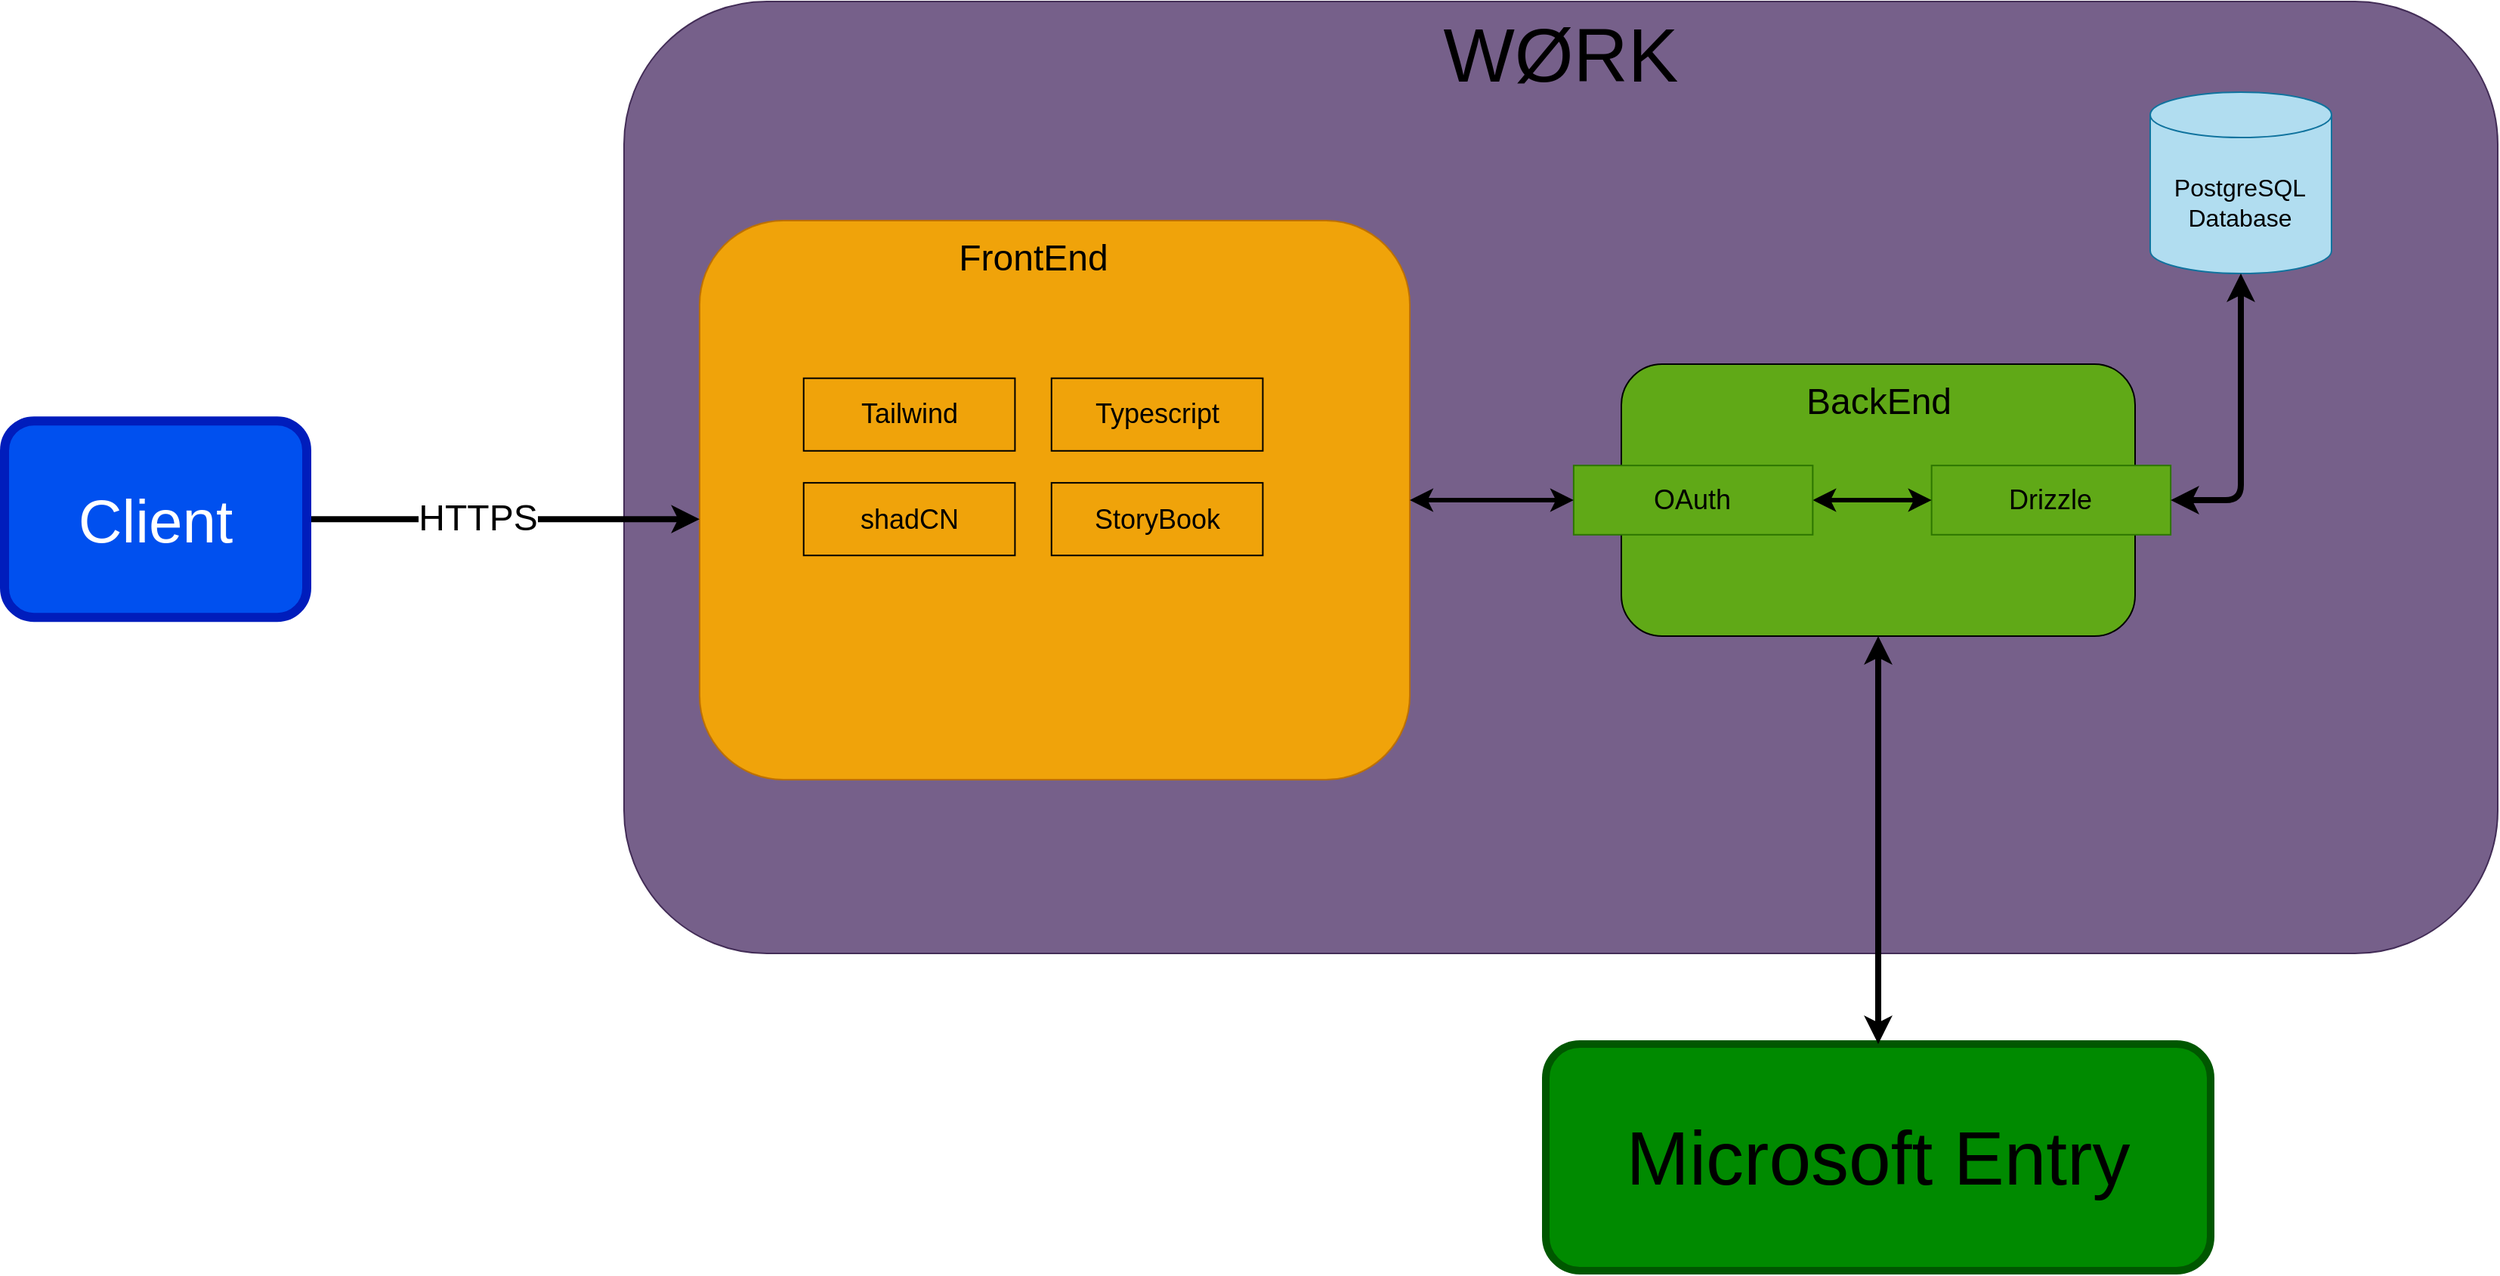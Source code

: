 <mxfile version="26.2.14">
  <diagram name="Page-1" id="isaT6t9z6ES3jZLIkBxj">
    <mxGraphModel dx="2864" dy="2282" grid="1" gridSize="10" guides="1" tooltips="1" connect="1" arrows="1" fold="1" page="1" pageScale="1" pageWidth="827" pageHeight="1169" math="0" shadow="0">
      <root>
        <mxCell id="0" />
        <mxCell id="1" parent="0" />
        <mxCell id="PjNd62AcVg_CB7KNAmyy-5" value="" style="rounded=1;whiteSpace=wrap;html=1;fillColor=#76608a;fontColor=#ffffff;strokeColor=#432D57;gradientColor=none;" vertex="1" parent="1">
          <mxGeometry x="40" y="-110" width="1240" height="630" as="geometry" />
        </mxCell>
        <mxCell id="skBtIDMqRv2-efc8mHkd-3" value="&lt;font style=&quot;font-size: 50px;&quot;&gt;WØRK&lt;/font&gt;" style="text;html=1;strokeColor=none;fillColor=none;align=center;verticalAlign=middle;whiteSpace=wrap;rounded=0;" parent="1" vertex="1">
          <mxGeometry x="580" y="-110" width="160" height="70" as="geometry" />
        </mxCell>
        <mxCell id="skBtIDMqRv2-efc8mHkd-6" value="" style="group;fillColor=#f0a30a;strokeColor=light-dark(#BD7000,#FFFFFF);fontColor=#000000;rounded=1;" parent="1" vertex="1" connectable="0">
          <mxGeometry x="90" y="35" width="470" height="370" as="geometry" />
        </mxCell>
        <mxCell id="skBtIDMqRv2-efc8mHkd-8" value="&lt;font style=&quot;font-size: 24px;&quot;&gt;FrontEnd&lt;/font&gt;" style="text;html=1;strokeColor=none;fillColor=none;align=center;verticalAlign=middle;whiteSpace=wrap;rounded=0;" parent="skBtIDMqRv2-efc8mHkd-6" vertex="1">
          <mxGeometry x="165.6" y="14.219" width="110.4" height="21.627" as="geometry" />
        </mxCell>
        <mxCell id="PjNd62AcVg_CB7KNAmyy-85" value="" style="group" vertex="1" connectable="0" parent="skBtIDMqRv2-efc8mHkd-6">
          <mxGeometry x="232.887" y="92.325" width="139.84" height="72.078" as="geometry" />
        </mxCell>
        <mxCell id="PjNd62AcVg_CB7KNAmyy-86" value="" style="rounded=0;whiteSpace=wrap;html=1;fillColor=none;" vertex="1" parent="PjNd62AcVg_CB7KNAmyy-85">
          <mxGeometry y="12.013" width="139.84" height="48.052" as="geometry" />
        </mxCell>
        <mxCell id="PjNd62AcVg_CB7KNAmyy-87" value="&lt;font style=&quot;font-size: 18px;&quot;&gt;Typescript&lt;/font&gt;" style="text;html=1;strokeColor=none;fillColor=none;align=center;verticalAlign=middle;whiteSpace=wrap;rounded=0;" vertex="1" parent="PjNd62AcVg_CB7KNAmyy-85">
          <mxGeometry x="9.989" width="119.863" height="72.078" as="geometry" />
        </mxCell>
        <mxCell id="PjNd62AcVg_CB7KNAmyy-82" value="" style="group" vertex="1" connectable="0" parent="skBtIDMqRv2-efc8mHkd-6">
          <mxGeometry x="68.866" y="92.325" width="139.84" height="72.078" as="geometry" />
        </mxCell>
        <mxCell id="PjNd62AcVg_CB7KNAmyy-83" value="" style="rounded=0;whiteSpace=wrap;html=1;fillColor=none;" vertex="1" parent="PjNd62AcVg_CB7KNAmyy-82">
          <mxGeometry y="12.013" width="139.84" height="48.052" as="geometry" />
        </mxCell>
        <mxCell id="PjNd62AcVg_CB7KNAmyy-84" value="&lt;font style=&quot;font-size: 18px;&quot;&gt;Tailwind&lt;/font&gt;" style="text;html=1;strokeColor=none;fillColor=none;align=center;verticalAlign=middle;whiteSpace=wrap;rounded=0;" vertex="1" parent="PjNd62AcVg_CB7KNAmyy-82">
          <mxGeometry x="9.989" width="119.863" height="72.078" as="geometry" />
        </mxCell>
        <mxCell id="PjNd62AcVg_CB7KNAmyy-79" value="" style="group" vertex="1" connectable="0" parent="skBtIDMqRv2-efc8mHkd-6">
          <mxGeometry x="68.866" y="161.546" width="139.84" height="72.078" as="geometry" />
        </mxCell>
        <mxCell id="PjNd62AcVg_CB7KNAmyy-80" value="" style="rounded=0;whiteSpace=wrap;html=1;fillColor=none;" vertex="1" parent="PjNd62AcVg_CB7KNAmyy-79">
          <mxGeometry y="12.013" width="139.84" height="48.052" as="geometry" />
        </mxCell>
        <mxCell id="PjNd62AcVg_CB7KNAmyy-81" value="&lt;div&gt;&lt;font style=&quot;font-size: 18px;&quot;&gt;shadCN&lt;/font&gt;&lt;/div&gt;" style="text;html=1;strokeColor=none;fillColor=none;align=center;verticalAlign=middle;whiteSpace=wrap;rounded=0;" vertex="1" parent="PjNd62AcVg_CB7KNAmyy-79">
          <mxGeometry x="9.989" width="119.863" height="72.078" as="geometry" />
        </mxCell>
        <mxCell id="PjNd62AcVg_CB7KNAmyy-88" value="" style="group" vertex="1" connectable="0" parent="skBtIDMqRv2-efc8mHkd-6">
          <mxGeometry x="232.887" y="161.549" width="139.84" height="72.078" as="geometry" />
        </mxCell>
        <mxCell id="PjNd62AcVg_CB7KNAmyy-89" value="" style="rounded=0;whiteSpace=wrap;html=1;fillColor=none;" vertex="1" parent="PjNd62AcVg_CB7KNAmyy-88">
          <mxGeometry y="12.013" width="139.84" height="48.052" as="geometry" />
        </mxCell>
        <mxCell id="PjNd62AcVg_CB7KNAmyy-90" value="&lt;font style=&quot;font-size: 18px;&quot;&gt;StoryBook&lt;/font&gt;" style="text;html=1;strokeColor=none;fillColor=none;align=center;verticalAlign=middle;whiteSpace=wrap;rounded=0;" vertex="1" parent="PjNd62AcVg_CB7KNAmyy-88">
          <mxGeometry x="9.989" width="119.863" height="72.078" as="geometry" />
        </mxCell>
        <mxCell id="PjNd62AcVg_CB7KNAmyy-108" value="" style="rounded=0;whiteSpace=wrap;html=1;fillColor=none;strokeColor=none;" vertex="1" parent="skBtIDMqRv2-efc8mHkd-6">
          <mxGeometry x="430" y="130" width="40" height="110" as="geometry" />
        </mxCell>
        <mxCell id="PjNd62AcVg_CB7KNAmyy-110" value="" style="rounded=0;whiteSpace=wrap;html=1;fillColor=none;strokeColor=none;" vertex="1" parent="skBtIDMqRv2-efc8mHkd-6">
          <mxGeometry y="142.58" width="40" height="110" as="geometry" />
        </mxCell>
        <mxCell id="PjNd62AcVg_CB7KNAmyy-4" value="&lt;font style=&quot;font-size: 50px; color: light-dark(rgb(0, 0, 0), rgb(255, 255, 255));&quot;&gt;Microsoft Entry&lt;/font&gt;" style="rounded=1;whiteSpace=wrap;html=1;fillColor=#008a00;strokeColor=#005700;fontColor=#ffffff;strokeWidth=5;" vertex="1" parent="1">
          <mxGeometry x="650" y="580" width="440" height="150" as="geometry" />
        </mxCell>
        <mxCell id="PjNd62AcVg_CB7KNAmyy-7" value="" style="group;fillColor=#60a917;strokeColor=default;fontColor=#ffffff;rounded=1;" vertex="1" connectable="0" parent="1">
          <mxGeometry x="700" y="130" width="340" height="180" as="geometry" />
        </mxCell>
        <mxCell id="PjNd62AcVg_CB7KNAmyy-32" value="" style="group" vertex="1" connectable="0" parent="PjNd62AcVg_CB7KNAmyy-7">
          <mxGeometry x="73.181" y="35.998" width="123.597" height="68.727" as="geometry" />
        </mxCell>
        <mxCell id="PjNd62AcVg_CB7KNAmyy-16" value="&lt;font style=&quot;font-size: 24px;&quot;&gt;BackEnd&lt;/font&gt;" style="text;html=1;strokeColor=none;fillColor=none;align=center;verticalAlign=middle;whiteSpace=wrap;rounded=0;" vertex="1" parent="PjNd62AcVg_CB7KNAmyy-7">
          <mxGeometry x="126.677" y="17.997" width="86.655" height="14.73" as="geometry" />
        </mxCell>
        <mxCell id="PjNd62AcVg_CB7KNAmyy-33" value="&lt;font style=&quot;font-size: 18px; color: light-dark(rgb(0, 0, 0), rgb(255, 255, 255));&quot;&gt;Drizzle&lt;/font&gt;" style="rounded=0;whiteSpace=wrap;html=1;fillColor=#60a917;direction=east;strokeColor=light-dark(#2D7600,#FFFFFF);fontColor=#ffffff;" vertex="1" parent="PjNd62AcVg_CB7KNAmyy-7">
          <mxGeometry x="205.33" y="67.086" width="158.223" height="45.819" as="geometry" />
        </mxCell>
        <mxCell id="PjNd62AcVg_CB7KNAmyy-97" style="edgeStyle=orthogonalEdgeStyle;rounded=0;orthogonalLoop=1;jettySize=auto;html=1;exitX=1;exitY=0.5;exitDx=0;exitDy=0;entryX=0;entryY=0.5;entryDx=0;entryDy=0;startArrow=classic;startFill=1;strokeWidth=3;" edge="1" parent="PjNd62AcVg_CB7KNAmyy-7" source="PjNd62AcVg_CB7KNAmyy-95" target="PjNd62AcVg_CB7KNAmyy-33">
          <mxGeometry relative="1" as="geometry" />
        </mxCell>
        <mxCell id="PjNd62AcVg_CB7KNAmyy-95" value="&lt;font style=&quot;color: light-dark(rgb(0, 0, 0), rgb(255, 255, 255)); font-size: 18px;&quot;&gt;OAuth&lt;/font&gt;" style="rounded=0;whiteSpace=wrap;html=1;fillColor=#60a917;direction=east;strokeColor=light-dark(#2D7600,#FFFFFF);fontColor=#ffffff;" vertex="1" parent="PjNd62AcVg_CB7KNAmyy-7">
          <mxGeometry x="-31.55" y="67.086" width="158.223" height="45.819" as="geometry" />
        </mxCell>
        <mxCell id="PjNd62AcVg_CB7KNAmyy-101" value="" style="rounded=0;whiteSpace=wrap;html=1;fillColor=none;fontColor=#ffffff;strokeColor=none;" vertex="1" parent="PjNd62AcVg_CB7KNAmyy-7">
          <mxGeometry x="110" y="120" width="120" height="60" as="geometry" />
        </mxCell>
        <mxCell id="skBtIDMqRv2-efc8mHkd-22" value="" style="group" parent="1" vertex="1" connectable="0">
          <mxGeometry x="1050" y="-50" width="120" height="120" as="geometry" />
        </mxCell>
        <mxCell id="skBtIDMqRv2-efc8mHkd-23" value="" style="shape=cylinder3;whiteSpace=wrap;html=1;boundedLbl=1;backgroundOutline=1;size=15;fillColor=#b1ddf0;strokeColor=#10739e;" parent="skBtIDMqRv2-efc8mHkd-22" vertex="1">
          <mxGeometry width="120" height="120" as="geometry" />
        </mxCell>
        <mxCell id="skBtIDMqRv2-efc8mHkd-24" value="PostgreSQL&lt;br&gt;Database" style="text;html=1;strokeColor=none;fillColor=none;align=center;verticalAlign=middle;whiteSpace=wrap;rounded=0;fontSize=16;" parent="skBtIDMqRv2-efc8mHkd-22" vertex="1">
          <mxGeometry x="19.379" y="60" width="81.242" height="26.142" as="geometry" />
        </mxCell>
        <mxCell id="PjNd62AcVg_CB7KNAmyy-93" style="edgeStyle=orthogonalEdgeStyle;rounded=1;orthogonalLoop=1;jettySize=auto;html=1;exitX=1;exitY=0.5;exitDx=0;exitDy=0;entryX=0.5;entryY=1;entryDx=0;entryDy=0;entryPerimeter=0;startArrow=classic;startFill=1;strokeWidth=4;curved=0;" edge="1" parent="1" source="PjNd62AcVg_CB7KNAmyy-33" target="skBtIDMqRv2-efc8mHkd-23">
          <mxGeometry relative="1" as="geometry" />
        </mxCell>
        <mxCell id="PjNd62AcVg_CB7KNAmyy-102" style="edgeStyle=orthogonalEdgeStyle;rounded=0;orthogonalLoop=1;jettySize=auto;html=1;strokeWidth=4;startArrow=classic;startFill=1;shadow=0;flowAnimation=0;curved=1;exitX=0.5;exitY=1;exitDx=0;exitDy=0;" edge="1" parent="1" source="PjNd62AcVg_CB7KNAmyy-101" target="PjNd62AcVg_CB7KNAmyy-4">
          <mxGeometry relative="1" as="geometry">
            <mxPoint x="340" y="370" as="sourcePoint" />
          </mxGeometry>
        </mxCell>
        <mxCell id="PjNd62AcVg_CB7KNAmyy-104" style="edgeStyle=orthogonalEdgeStyle;rounded=1;orthogonalLoop=1;jettySize=auto;html=1;strokeWidth=4;entryX=0;entryY=0.5;entryDx=0;entryDy=0;curved=0;" edge="1" parent="1" source="PjNd62AcVg_CB7KNAmyy-103" target="PjNd62AcVg_CB7KNAmyy-110">
          <mxGeometry relative="1" as="geometry">
            <mxPoint x="100" y="220" as="targetPoint" />
          </mxGeometry>
        </mxCell>
        <mxCell id="PjNd62AcVg_CB7KNAmyy-105" value="&lt;font style=&quot;font-size: 24px;&quot;&gt;HTTPS&lt;/font&gt;" style="edgeLabel;html=1;align=center;verticalAlign=middle;resizable=0;points=[];" vertex="1" connectable="0" parent="PjNd62AcVg_CB7KNAmyy-104">
          <mxGeometry x="-0.132" y="1" relative="1" as="geometry">
            <mxPoint as="offset" />
          </mxGeometry>
        </mxCell>
        <mxCell id="PjNd62AcVg_CB7KNAmyy-103" value="&lt;font style=&quot;font-size: 40px;&quot;&gt;Client&lt;/font&gt;" style="rounded=1;whiteSpace=wrap;html=1;fillColor=#0050ef;fontColor=#ffffff;strokeColor=#001DBC;glass=0;shadow=0;strokeWidth=6;fillStyle=auto;" vertex="1" parent="1">
          <mxGeometry x="-370" y="167.58" width="200" height="130" as="geometry" />
        </mxCell>
        <mxCell id="PjNd62AcVg_CB7KNAmyy-109" style="edgeStyle=orthogonalEdgeStyle;rounded=1;orthogonalLoop=1;jettySize=auto;html=1;exitX=1;exitY=0.5;exitDx=0;exitDy=0;entryX=0;entryY=0.5;entryDx=0;entryDy=0;startArrow=classic;startFill=1;strokeWidth=3;curved=0;" edge="1" parent="1" source="PjNd62AcVg_CB7KNAmyy-108" target="PjNd62AcVg_CB7KNAmyy-95">
          <mxGeometry relative="1" as="geometry" />
        </mxCell>
      </root>
    </mxGraphModel>
  </diagram>
</mxfile>
